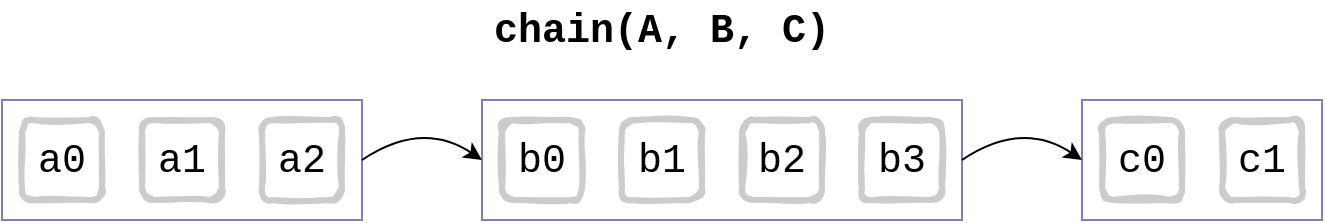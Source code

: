 <mxfile>
    <diagram id="KKcilhX_-PsfVYI2Bg5r" name="Page-1">
        <mxGraphModel dx="818" dy="394" grid="1" gridSize="10" guides="1" tooltips="1" connect="1" arrows="1" fold="1" page="1" pageScale="1" pageWidth="827" pageHeight="1169" math="0" shadow="0">
            <root>
                <mxCell id="0"/>
                <mxCell id="1" parent="0"/>
                <mxCell id="18" value="&lt;b&gt;chain(A, B, C)&lt;/b&gt;" style="text;html=1;strokeColor=none;fillColor=none;align=center;verticalAlign=middle;whiteSpace=wrap;rounded=0;shadow=0;glass=0;sketch=1;fontFamily=Courier New;fontSize=20;" vertex="1" parent="1">
                    <mxGeometry x="360" y="20" width="200" height="30" as="geometry"/>
                </mxCell>
                <mxCell id="15" value="" style="rounded=0;whiteSpace=wrap;html=1;shadow=0;glass=0;sketch=0;fontFamily=Courier New;fontSize=20;strokeColor=#000066;strokeWidth=1;fillColor=none;opacity=50;" vertex="1" parent="1">
                    <mxGeometry x="670" y="70" width="120" height="60" as="geometry"/>
                </mxCell>
                <mxCell id="14" value="" style="rounded=0;whiteSpace=wrap;html=1;shadow=0;glass=0;sketch=0;fontFamily=Courier New;fontSize=20;strokeColor=#000066;strokeWidth=1;fillColor=none;opacity=50;" vertex="1" parent="1">
                    <mxGeometry x="370" y="70" width="240" height="60" as="geometry"/>
                </mxCell>
                <mxCell id="3" value="&lt;font style=&quot;font-size: 20px&quot;&gt;a0&lt;/font&gt;" style="rounded=1;whiteSpace=wrap;html=1;fontFamily=Courier New;fontSize=24;strokeWidth=3;glass=0;shadow=0;sketch=1;strokeColor=#CCCCCC;" vertex="1" parent="1">
                    <mxGeometry x="140" y="80" width="40" height="40" as="geometry"/>
                </mxCell>
                <mxCell id="4" value="&lt;font style=&quot;font-size: 20px&quot;&gt;a1&lt;/font&gt;" style="rounded=1;whiteSpace=wrap;html=1;fontFamily=Courier New;fontSize=24;strokeWidth=3;glass=0;shadow=0;sketch=1;strokeColor=#CCCCCC;" vertex="1" parent="1">
                    <mxGeometry x="200" y="80" width="40" height="40" as="geometry"/>
                </mxCell>
                <mxCell id="5" value="&lt;font style=&quot;font-size: 20px&quot;&gt;a2&lt;/font&gt;" style="rounded=1;whiteSpace=wrap;html=1;fontFamily=Courier New;fontSize=24;strokeWidth=3;glass=0;shadow=0;sketch=1;strokeColor=#CCCCCC;" vertex="1" parent="1">
                    <mxGeometry x="260" y="80" width="40" height="40" as="geometry"/>
                </mxCell>
                <mxCell id="6" value="&lt;font style=&quot;font-size: 20px&quot;&gt;b0&lt;/font&gt;" style="rounded=1;whiteSpace=wrap;html=1;fontFamily=Courier New;fontSize=24;strokeWidth=3;glass=0;shadow=0;sketch=1;strokeColor=#CCCCCC;" vertex="1" parent="1">
                    <mxGeometry x="380" y="80" width="40" height="40" as="geometry"/>
                </mxCell>
                <mxCell id="7" value="&lt;font style=&quot;font-size: 20px&quot;&gt;b1&lt;/font&gt;" style="rounded=1;whiteSpace=wrap;html=1;fontFamily=Courier New;fontSize=24;strokeWidth=3;glass=0;shadow=0;sketch=1;strokeColor=#CCCCCC;" vertex="1" parent="1">
                    <mxGeometry x="440" y="80" width="40" height="40" as="geometry"/>
                </mxCell>
                <mxCell id="8" value="&lt;font style=&quot;font-size: 20px&quot;&gt;b2&lt;/font&gt;" style="rounded=1;whiteSpace=wrap;html=1;fontFamily=Courier New;fontSize=24;strokeWidth=3;glass=0;shadow=0;sketch=1;strokeColor=#CCCCCC;" vertex="1" parent="1">
                    <mxGeometry x="500" y="80" width="40" height="40" as="geometry"/>
                </mxCell>
                <mxCell id="9" value="&lt;font style=&quot;font-size: 20px&quot;&gt;b3&lt;/font&gt;" style="rounded=1;whiteSpace=wrap;html=1;fontFamily=Courier New;fontSize=24;strokeWidth=3;glass=0;shadow=0;sketch=1;strokeColor=#CCCCCC;" vertex="1" parent="1">
                    <mxGeometry x="560" y="80" width="40" height="40" as="geometry"/>
                </mxCell>
                <mxCell id="10" value="&lt;font style=&quot;font-size: 20px&quot;&gt;c0&lt;/font&gt;" style="rounded=1;whiteSpace=wrap;html=1;fontFamily=Courier New;fontSize=24;strokeWidth=3;glass=0;shadow=0;sketch=1;strokeColor=#CCCCCC;" vertex="1" parent="1">
                    <mxGeometry x="680" y="80" width="40" height="40" as="geometry"/>
                </mxCell>
                <mxCell id="11" value="&lt;font style=&quot;font-size: 20px&quot;&gt;c1&lt;/font&gt;" style="rounded=1;whiteSpace=wrap;html=1;fontFamily=Courier New;fontSize=24;strokeWidth=3;glass=0;shadow=0;sketch=1;strokeColor=#CCCCCC;" vertex="1" parent="1">
                    <mxGeometry x="740" y="80" width="40" height="40" as="geometry"/>
                </mxCell>
                <mxCell id="13" value="" style="rounded=0;whiteSpace=wrap;html=1;shadow=0;glass=0;sketch=0;fontFamily=Courier New;fontSize=20;strokeColor=#000066;strokeWidth=1;fillColor=none;opacity=50;" vertex="1" parent="1">
                    <mxGeometry x="130" y="70" width="180" height="60" as="geometry"/>
                </mxCell>
                <mxCell id="16" value="" style="curved=1;endArrow=classic;html=1;fontFamily=Courier New;fontSize=20;exitX=1;exitY=0.5;exitDx=0;exitDy=0;entryX=0;entryY=0.5;entryDx=0;entryDy=0;" edge="1" parent="1" source="13" target="14">
                    <mxGeometry width="50" height="50" relative="1" as="geometry">
                        <mxPoint x="390" y="220" as="sourcePoint"/>
                        <mxPoint x="440" y="170" as="targetPoint"/>
                        <Array as="points">
                            <mxPoint x="340" y="80"/>
                        </Array>
                    </mxGeometry>
                </mxCell>
                <mxCell id="17" value="" style="curved=1;endArrow=classic;html=1;fontFamily=Courier New;fontSize=20;exitX=1;exitY=0.5;exitDx=0;exitDy=0;entryX=0;entryY=0.5;entryDx=0;entryDy=0;" edge="1" parent="1">
                    <mxGeometry width="50" height="50" relative="1" as="geometry">
                        <mxPoint x="610" y="100" as="sourcePoint"/>
                        <mxPoint x="670" y="100" as="targetPoint"/>
                        <Array as="points">
                            <mxPoint x="640" y="80"/>
                        </Array>
                    </mxGeometry>
                </mxCell>
            </root>
        </mxGraphModel>
    </diagram>
</mxfile>